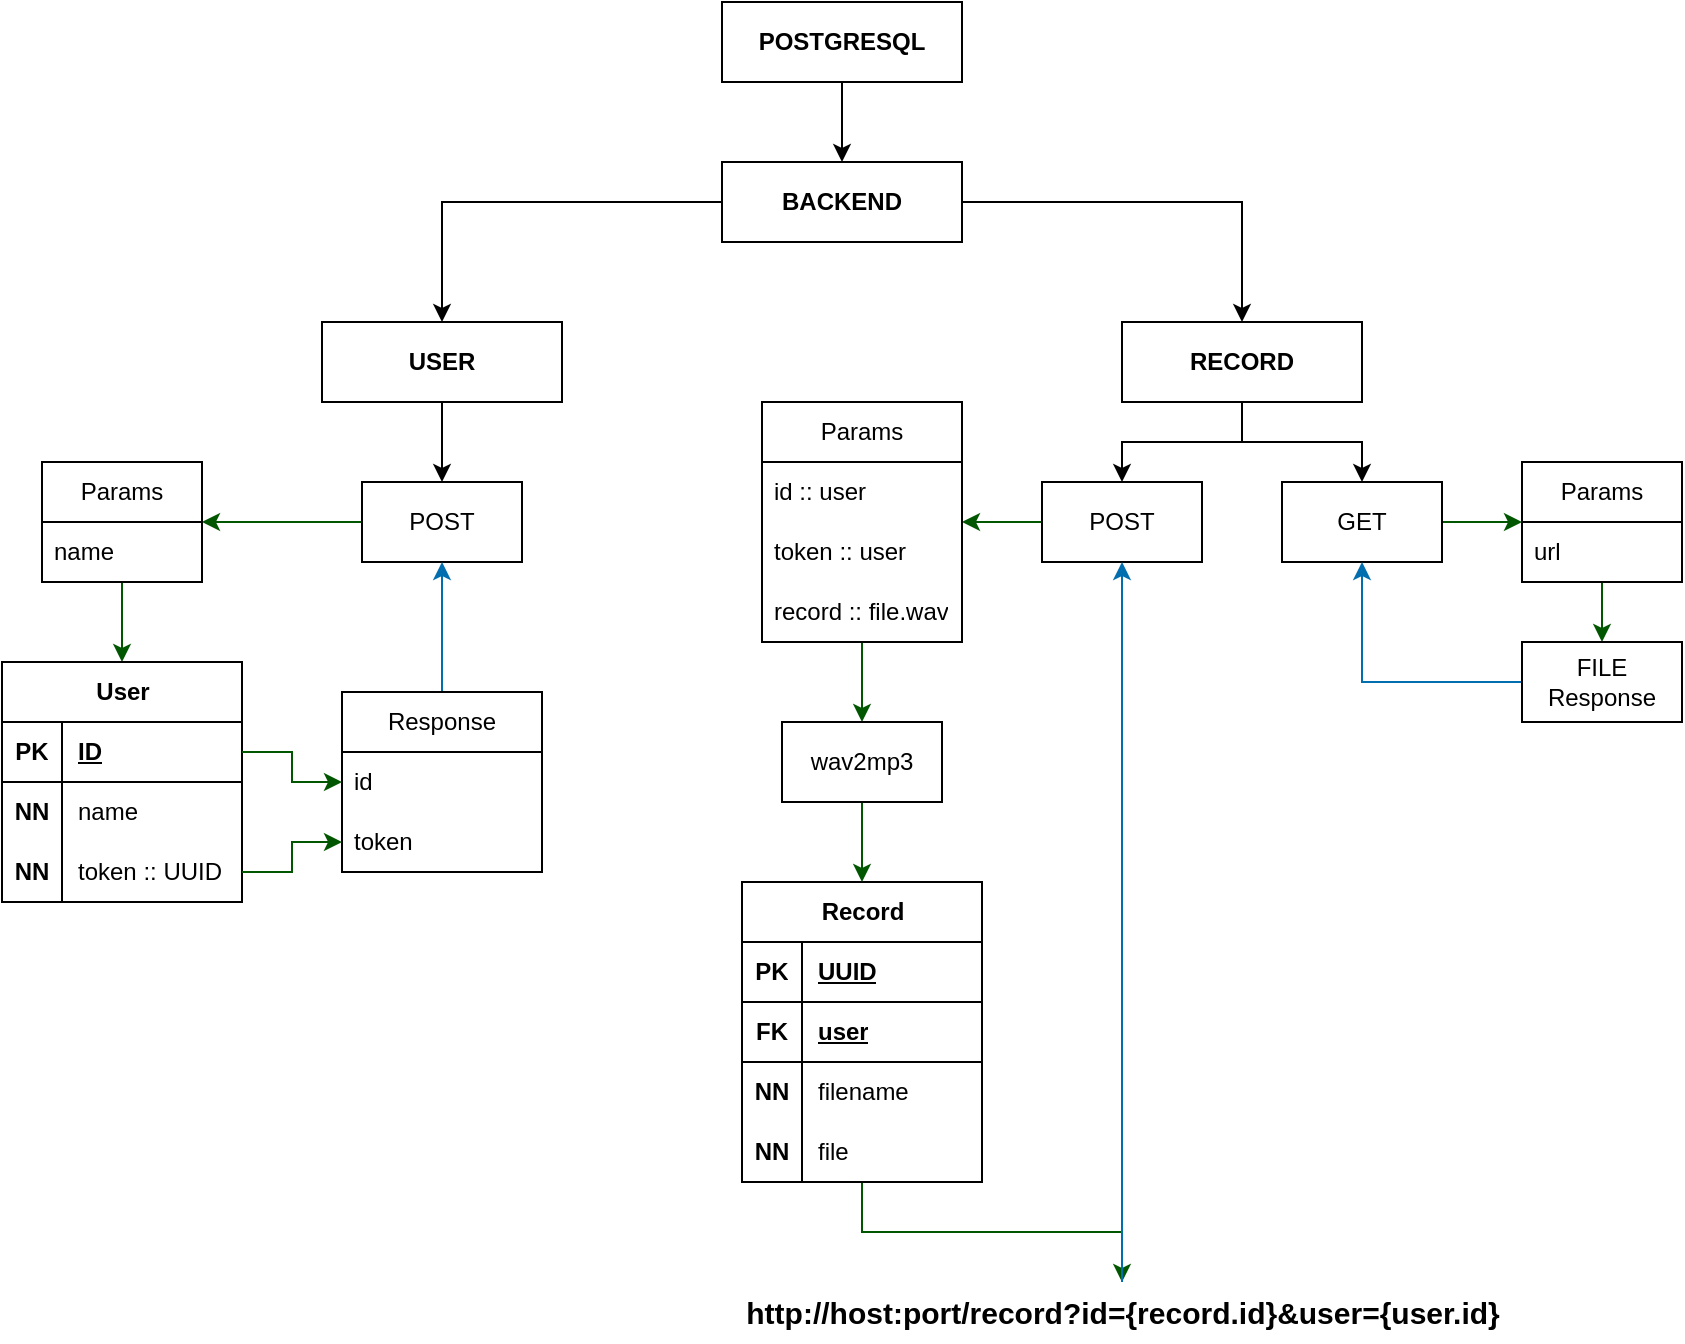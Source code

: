 <mxfile version="26.0.9">
  <diagram name="Task_2" id="V4diyX4PsXPwJts9v18G">
    <mxGraphModel dx="1386" dy="838" grid="1" gridSize="10" guides="1" tooltips="1" connect="1" arrows="1" fold="1" page="1" pageScale="1" pageWidth="850" pageHeight="1100" math="0" shadow="0">
      <root>
        <mxCell id="0" />
        <mxCell id="1" parent="0" />
        <mxCell id="3BhetM4kLEe1LD6u7qoi-3" value="" style="edgeStyle=orthogonalEdgeStyle;rounded=0;orthogonalLoop=1;jettySize=auto;html=1;" parent="1" source="3BhetM4kLEe1LD6u7qoi-1" target="3BhetM4kLEe1LD6u7qoi-2" edge="1">
          <mxGeometry relative="1" as="geometry" />
        </mxCell>
        <mxCell id="3BhetM4kLEe1LD6u7qoi-5" style="edgeStyle=orthogonalEdgeStyle;rounded=0;orthogonalLoop=1;jettySize=auto;html=1;" parent="1" source="3BhetM4kLEe1LD6u7qoi-1" target="3BhetM4kLEe1LD6u7qoi-4" edge="1">
          <mxGeometry relative="1" as="geometry" />
        </mxCell>
        <mxCell id="3BhetM4kLEe1LD6u7qoi-1" value="&lt;b&gt;BACKEND&lt;/b&gt;" style="whiteSpace=wrap;html=1;" parent="1" vertex="1">
          <mxGeometry x="360" y="240" width="120" height="40" as="geometry" />
        </mxCell>
        <mxCell id="3BhetM4kLEe1LD6u7qoi-7" value="" style="edgeStyle=orthogonalEdgeStyle;rounded=0;orthogonalLoop=1;jettySize=auto;html=1;" parent="1" source="3BhetM4kLEe1LD6u7qoi-2" target="3BhetM4kLEe1LD6u7qoi-6" edge="1">
          <mxGeometry relative="1" as="geometry" />
        </mxCell>
        <mxCell id="3BhetM4kLEe1LD6u7qoi-2" value="&lt;b&gt;USER&lt;/b&gt;" style="whiteSpace=wrap;html=1;" parent="1" vertex="1">
          <mxGeometry x="160" y="320" width="120" height="40" as="geometry" />
        </mxCell>
        <mxCell id="3BhetM4kLEe1LD6u7qoi-74" style="edgeStyle=orthogonalEdgeStyle;rounded=0;orthogonalLoop=1;jettySize=auto;html=1;" parent="1" source="3BhetM4kLEe1LD6u7qoi-4" target="3BhetM4kLEe1LD6u7qoi-36" edge="1">
          <mxGeometry relative="1" as="geometry" />
        </mxCell>
        <mxCell id="3BhetM4kLEe1LD6u7qoi-85" style="edgeStyle=orthogonalEdgeStyle;rounded=0;orthogonalLoop=1;jettySize=auto;html=1;" parent="1" source="3BhetM4kLEe1LD6u7qoi-4" target="3BhetM4kLEe1LD6u7qoi-75" edge="1">
          <mxGeometry relative="1" as="geometry" />
        </mxCell>
        <mxCell id="3BhetM4kLEe1LD6u7qoi-4" value="&lt;b&gt;RECORD&lt;/b&gt;" style="whiteSpace=wrap;html=1;" parent="1" vertex="1">
          <mxGeometry x="560" y="320" width="120" height="40" as="geometry" />
        </mxCell>
        <mxCell id="3BhetM4kLEe1LD6u7qoi-32" style="edgeStyle=orthogonalEdgeStyle;rounded=0;orthogonalLoop=1;jettySize=auto;html=1;fillColor=#008a00;strokeColor=#005700;" parent="1" source="3BhetM4kLEe1LD6u7qoi-6" target="3BhetM4kLEe1LD6u7qoi-8" edge="1">
          <mxGeometry relative="1" as="geometry" />
        </mxCell>
        <mxCell id="3BhetM4kLEe1LD6u7qoi-6" value="POST" style="whiteSpace=wrap;html=1;" parent="1" vertex="1">
          <mxGeometry x="180" y="400" width="80" height="40" as="geometry" />
        </mxCell>
        <mxCell id="3BhetM4kLEe1LD6u7qoi-28" style="edgeStyle=orthogonalEdgeStyle;rounded=0;orthogonalLoop=1;jettySize=auto;html=1;fillColor=#008a00;strokeColor=#005700;" parent="1" source="3BhetM4kLEe1LD6u7qoi-8" target="3BhetM4kLEe1LD6u7qoi-12" edge="1">
          <mxGeometry relative="1" as="geometry" />
        </mxCell>
        <mxCell id="3BhetM4kLEe1LD6u7qoi-8" value="Params" style="swimlane;fontStyle=0;childLayout=stackLayout;horizontal=1;startSize=30;horizontalStack=0;resizeParent=1;resizeParentMax=0;resizeLast=0;collapsible=1;marginBottom=0;whiteSpace=wrap;html=1;" parent="1" vertex="1">
          <mxGeometry x="20" y="390" width="80" height="60" as="geometry" />
        </mxCell>
        <mxCell id="3BhetM4kLEe1LD6u7qoi-9" value="name" style="text;strokeColor=none;fillColor=none;align=left;verticalAlign=middle;spacingLeft=4;spacingRight=4;overflow=hidden;points=[[0,0.5],[1,0.5]];portConstraint=eastwest;rotatable=0;whiteSpace=wrap;html=1;" parent="3BhetM4kLEe1LD6u7qoi-8" vertex="1">
          <mxGeometry y="30" width="80" height="30" as="geometry" />
        </mxCell>
        <mxCell id="3BhetM4kLEe1LD6u7qoi-12" value="User" style="shape=table;startSize=30;container=1;collapsible=1;childLayout=tableLayout;fixedRows=1;rowLines=0;fontStyle=1;align=center;resizeLast=1;html=1;" parent="1" vertex="1">
          <mxGeometry y="490" width="120" height="120" as="geometry" />
        </mxCell>
        <mxCell id="3BhetM4kLEe1LD6u7qoi-13" value="" style="shape=tableRow;horizontal=0;startSize=0;swimlaneHead=0;swimlaneBody=0;fillColor=none;collapsible=0;dropTarget=0;points=[[0,0.5],[1,0.5]];portConstraint=eastwest;top=0;left=0;right=0;bottom=1;" parent="3BhetM4kLEe1LD6u7qoi-12" vertex="1">
          <mxGeometry y="30" width="120" height="30" as="geometry" />
        </mxCell>
        <mxCell id="3BhetM4kLEe1LD6u7qoi-14" value="PK" style="shape=partialRectangle;connectable=0;fillColor=none;top=0;left=0;bottom=0;right=0;fontStyle=1;overflow=hidden;whiteSpace=wrap;html=1;" parent="3BhetM4kLEe1LD6u7qoi-13" vertex="1">
          <mxGeometry width="30" height="30" as="geometry">
            <mxRectangle width="30" height="30" as="alternateBounds" />
          </mxGeometry>
        </mxCell>
        <mxCell id="3BhetM4kLEe1LD6u7qoi-15" value="ID" style="shape=partialRectangle;connectable=0;fillColor=none;top=0;left=0;bottom=0;right=0;align=left;spacingLeft=6;fontStyle=5;overflow=hidden;whiteSpace=wrap;html=1;" parent="3BhetM4kLEe1LD6u7qoi-13" vertex="1">
          <mxGeometry x="30" width="90" height="30" as="geometry">
            <mxRectangle width="90" height="30" as="alternateBounds" />
          </mxGeometry>
        </mxCell>
        <mxCell id="3BhetM4kLEe1LD6u7qoi-16" value="" style="shape=tableRow;horizontal=0;startSize=0;swimlaneHead=0;swimlaneBody=0;fillColor=none;collapsible=0;dropTarget=0;points=[[0,0.5],[1,0.5]];portConstraint=eastwest;top=0;left=0;right=0;bottom=0;" parent="3BhetM4kLEe1LD6u7qoi-12" vertex="1">
          <mxGeometry y="60" width="120" height="30" as="geometry" />
        </mxCell>
        <mxCell id="3BhetM4kLEe1LD6u7qoi-17" value="&lt;b&gt;NN&lt;/b&gt;" style="shape=partialRectangle;connectable=0;fillColor=none;top=0;left=0;bottom=0;right=0;editable=1;overflow=hidden;whiteSpace=wrap;html=1;" parent="3BhetM4kLEe1LD6u7qoi-16" vertex="1">
          <mxGeometry width="30" height="30" as="geometry">
            <mxRectangle width="30" height="30" as="alternateBounds" />
          </mxGeometry>
        </mxCell>
        <mxCell id="3BhetM4kLEe1LD6u7qoi-18" value="name" style="shape=partialRectangle;connectable=0;fillColor=none;top=0;left=0;bottom=0;right=0;align=left;spacingLeft=6;overflow=hidden;whiteSpace=wrap;html=1;" parent="3BhetM4kLEe1LD6u7qoi-16" vertex="1">
          <mxGeometry x="30" width="90" height="30" as="geometry">
            <mxRectangle width="90" height="30" as="alternateBounds" />
          </mxGeometry>
        </mxCell>
        <mxCell id="3BhetM4kLEe1LD6u7qoi-19" value="" style="shape=tableRow;horizontal=0;startSize=0;swimlaneHead=0;swimlaneBody=0;fillColor=none;collapsible=0;dropTarget=0;points=[[0,0.5],[1,0.5]];portConstraint=eastwest;top=0;left=0;right=0;bottom=0;" parent="3BhetM4kLEe1LD6u7qoi-12" vertex="1">
          <mxGeometry y="90" width="120" height="30" as="geometry" />
        </mxCell>
        <mxCell id="3BhetM4kLEe1LD6u7qoi-20" value="&lt;b&gt;NN&lt;/b&gt;" style="shape=partialRectangle;connectable=0;fillColor=none;top=0;left=0;bottom=0;right=0;editable=1;overflow=hidden;whiteSpace=wrap;html=1;" parent="3BhetM4kLEe1LD6u7qoi-19" vertex="1">
          <mxGeometry width="30" height="30" as="geometry">
            <mxRectangle width="30" height="30" as="alternateBounds" />
          </mxGeometry>
        </mxCell>
        <mxCell id="3BhetM4kLEe1LD6u7qoi-21" value="token :: UUID" style="shape=partialRectangle;connectable=0;fillColor=none;top=0;left=0;bottom=0;right=0;align=left;spacingLeft=6;overflow=hidden;whiteSpace=wrap;html=1;" parent="3BhetM4kLEe1LD6u7qoi-19" vertex="1">
          <mxGeometry x="30" width="90" height="30" as="geometry">
            <mxRectangle width="90" height="30" as="alternateBounds" />
          </mxGeometry>
        </mxCell>
        <mxCell id="3BhetM4kLEe1LD6u7qoi-33" style="edgeStyle=orthogonalEdgeStyle;rounded=0;orthogonalLoop=1;jettySize=auto;html=1;fillColor=#1ba1e2;strokeColor=#006EAF;" parent="1" source="3BhetM4kLEe1LD6u7qoi-29" target="3BhetM4kLEe1LD6u7qoi-6" edge="1">
          <mxGeometry relative="1" as="geometry" />
        </mxCell>
        <mxCell id="3BhetM4kLEe1LD6u7qoi-29" value="Response" style="swimlane;fontStyle=0;childLayout=stackLayout;horizontal=1;startSize=30;horizontalStack=0;resizeParent=1;resizeParentMax=0;resizeLast=0;collapsible=1;marginBottom=0;whiteSpace=wrap;html=1;" parent="1" vertex="1">
          <mxGeometry x="170" y="505" width="100" height="90" as="geometry" />
        </mxCell>
        <mxCell id="3BhetM4kLEe1LD6u7qoi-30" value="id" style="text;strokeColor=none;fillColor=none;align=left;verticalAlign=middle;spacingLeft=4;spacingRight=4;overflow=hidden;points=[[0,0.5],[1,0.5]];portConstraint=eastwest;rotatable=0;whiteSpace=wrap;html=1;" parent="3BhetM4kLEe1LD6u7qoi-29" vertex="1">
          <mxGeometry y="30" width="100" height="30" as="geometry" />
        </mxCell>
        <mxCell id="3BhetM4kLEe1LD6u7qoi-31" value="token" style="text;strokeColor=none;fillColor=none;align=left;verticalAlign=middle;spacingLeft=4;spacingRight=4;overflow=hidden;points=[[0,0.5],[1,0.5]];portConstraint=eastwest;rotatable=0;whiteSpace=wrap;html=1;" parent="3BhetM4kLEe1LD6u7qoi-29" vertex="1">
          <mxGeometry y="60" width="100" height="30" as="geometry" />
        </mxCell>
        <mxCell id="3BhetM4kLEe1LD6u7qoi-34" style="edgeStyle=orthogonalEdgeStyle;rounded=0;orthogonalLoop=1;jettySize=auto;html=1;fillColor=#008a00;strokeColor=#005700;" parent="1" source="3BhetM4kLEe1LD6u7qoi-13" target="3BhetM4kLEe1LD6u7qoi-30" edge="1">
          <mxGeometry relative="1" as="geometry" />
        </mxCell>
        <mxCell id="3BhetM4kLEe1LD6u7qoi-35" style="edgeStyle=orthogonalEdgeStyle;rounded=0;orthogonalLoop=1;jettySize=auto;html=1;fillColor=#008a00;strokeColor=#005700;" parent="1" source="3BhetM4kLEe1LD6u7qoi-19" target="3BhetM4kLEe1LD6u7qoi-31" edge="1">
          <mxGeometry relative="1" as="geometry" />
        </mxCell>
        <mxCell id="3BhetM4kLEe1LD6u7qoi-44" style="edgeStyle=orthogonalEdgeStyle;rounded=0;orthogonalLoop=1;jettySize=auto;html=1;fillColor=#008a00;strokeColor=#005700;" parent="1" source="3BhetM4kLEe1LD6u7qoi-36" target="3BhetM4kLEe1LD6u7qoi-40" edge="1">
          <mxGeometry relative="1" as="geometry" />
        </mxCell>
        <mxCell id="3BhetM4kLEe1LD6u7qoi-36" value="POST" style="whiteSpace=wrap;html=1;" parent="1" vertex="1">
          <mxGeometry x="520" y="400" width="80" height="40" as="geometry" />
        </mxCell>
        <mxCell id="3BhetM4kLEe1LD6u7qoi-59" style="edgeStyle=orthogonalEdgeStyle;rounded=0;orthogonalLoop=1;jettySize=auto;html=1;fillColor=#008a00;strokeColor=#005700;" parent="1" source="3BhetM4kLEe1LD6u7qoi-40" target="3BhetM4kLEe1LD6u7qoi-58" edge="1">
          <mxGeometry relative="1" as="geometry" />
        </mxCell>
        <mxCell id="3BhetM4kLEe1LD6u7qoi-40" value="Params" style="swimlane;fontStyle=0;childLayout=stackLayout;horizontal=1;startSize=30;horizontalStack=0;resizeParent=1;resizeParentMax=0;resizeLast=0;collapsible=1;marginBottom=0;whiteSpace=wrap;html=1;" parent="1" vertex="1">
          <mxGeometry x="380" y="360" width="100" height="120" as="geometry" />
        </mxCell>
        <mxCell id="3BhetM4kLEe1LD6u7qoi-41" value="id :: user" style="text;strokeColor=none;fillColor=none;align=left;verticalAlign=middle;spacingLeft=4;spacingRight=4;overflow=hidden;points=[[0,0.5],[1,0.5]];portConstraint=eastwest;rotatable=0;whiteSpace=wrap;html=1;" parent="3BhetM4kLEe1LD6u7qoi-40" vertex="1">
          <mxGeometry y="30" width="100" height="30" as="geometry" />
        </mxCell>
        <mxCell id="3BhetM4kLEe1LD6u7qoi-42" value="token :: user" style="text;strokeColor=none;fillColor=none;align=left;verticalAlign=middle;spacingLeft=4;spacingRight=4;overflow=hidden;points=[[0,0.5],[1,0.5]];portConstraint=eastwest;rotatable=0;whiteSpace=wrap;html=1;" parent="3BhetM4kLEe1LD6u7qoi-40" vertex="1">
          <mxGeometry y="60" width="100" height="30" as="geometry" />
        </mxCell>
        <mxCell id="3BhetM4kLEe1LD6u7qoi-43" value="record :: file.wav" style="text;strokeColor=none;fillColor=none;align=left;verticalAlign=middle;spacingLeft=4;spacingRight=4;overflow=hidden;points=[[0,0.5],[1,0.5]];portConstraint=eastwest;rotatable=0;whiteSpace=wrap;html=1;" parent="3BhetM4kLEe1LD6u7qoi-40" vertex="1">
          <mxGeometry y="90" width="100" height="30" as="geometry" />
        </mxCell>
        <mxCell id="3BhetM4kLEe1LD6u7qoi-72" style="edgeStyle=orthogonalEdgeStyle;rounded=0;orthogonalLoop=1;jettySize=auto;html=1;fillColor=#008a00;strokeColor=#005700;" parent="1" source="3BhetM4kLEe1LD6u7qoi-45" target="3BhetM4kLEe1LD6u7qoi-68" edge="1">
          <mxGeometry relative="1" as="geometry" />
        </mxCell>
        <mxCell id="3BhetM4kLEe1LD6u7qoi-45" value="Record" style="shape=table;startSize=30;container=1;collapsible=1;childLayout=tableLayout;fixedRows=1;rowLines=0;fontStyle=1;align=center;resizeLast=1;html=1;" parent="1" vertex="1">
          <mxGeometry x="370" y="600" width="120" height="150" as="geometry" />
        </mxCell>
        <mxCell id="3BhetM4kLEe1LD6u7qoi-46" value="" style="shape=tableRow;horizontal=0;startSize=0;swimlaneHead=0;swimlaneBody=0;fillColor=none;collapsible=0;dropTarget=0;points=[[0,0.5],[1,0.5]];portConstraint=eastwest;top=0;left=0;right=0;bottom=1;" parent="3BhetM4kLEe1LD6u7qoi-45" vertex="1">
          <mxGeometry y="30" width="120" height="30" as="geometry" />
        </mxCell>
        <mxCell id="3BhetM4kLEe1LD6u7qoi-47" value="PK" style="shape=partialRectangle;connectable=0;fillColor=none;top=0;left=0;bottom=0;right=0;fontStyle=1;overflow=hidden;whiteSpace=wrap;html=1;" parent="3BhetM4kLEe1LD6u7qoi-46" vertex="1">
          <mxGeometry width="30" height="30" as="geometry">
            <mxRectangle width="30" height="30" as="alternateBounds" />
          </mxGeometry>
        </mxCell>
        <mxCell id="3BhetM4kLEe1LD6u7qoi-48" value="UUID" style="shape=partialRectangle;connectable=0;fillColor=none;top=0;left=0;bottom=0;right=0;align=left;spacingLeft=6;fontStyle=5;overflow=hidden;whiteSpace=wrap;html=1;" parent="3BhetM4kLEe1LD6u7qoi-46" vertex="1">
          <mxGeometry x="30" width="90" height="30" as="geometry">
            <mxRectangle width="90" height="30" as="alternateBounds" />
          </mxGeometry>
        </mxCell>
        <mxCell id="3BhetM4kLEe1LD6u7qoi-55" style="shape=tableRow;horizontal=0;startSize=0;swimlaneHead=0;swimlaneBody=0;fillColor=none;collapsible=0;dropTarget=0;points=[[0,0.5],[1,0.5]];portConstraint=eastwest;top=0;left=0;right=0;bottom=1;" parent="3BhetM4kLEe1LD6u7qoi-45" vertex="1">
          <mxGeometry y="60" width="120" height="30" as="geometry" />
        </mxCell>
        <mxCell id="3BhetM4kLEe1LD6u7qoi-56" value="FK" style="shape=partialRectangle;connectable=0;fillColor=none;top=0;left=0;bottom=0;right=0;fontStyle=1;overflow=hidden;whiteSpace=wrap;html=1;" parent="3BhetM4kLEe1LD6u7qoi-55" vertex="1">
          <mxGeometry width="30" height="30" as="geometry">
            <mxRectangle width="30" height="30" as="alternateBounds" />
          </mxGeometry>
        </mxCell>
        <mxCell id="3BhetM4kLEe1LD6u7qoi-57" value="user" style="shape=partialRectangle;connectable=0;fillColor=none;top=0;left=0;bottom=0;right=0;align=left;spacingLeft=6;fontStyle=5;overflow=hidden;whiteSpace=wrap;html=1;" parent="3BhetM4kLEe1LD6u7qoi-55" vertex="1">
          <mxGeometry x="30" width="90" height="30" as="geometry">
            <mxRectangle width="90" height="30" as="alternateBounds" />
          </mxGeometry>
        </mxCell>
        <mxCell id="3BhetM4kLEe1LD6u7qoi-49" value="" style="shape=tableRow;horizontal=0;startSize=0;swimlaneHead=0;swimlaneBody=0;fillColor=none;collapsible=0;dropTarget=0;points=[[0,0.5],[1,0.5]];portConstraint=eastwest;top=0;left=0;right=0;bottom=0;" parent="3BhetM4kLEe1LD6u7qoi-45" vertex="1">
          <mxGeometry y="90" width="120" height="30" as="geometry" />
        </mxCell>
        <mxCell id="3BhetM4kLEe1LD6u7qoi-50" value="&lt;b&gt;NN&lt;/b&gt;" style="shape=partialRectangle;connectable=0;fillColor=none;top=0;left=0;bottom=0;right=0;editable=1;overflow=hidden;whiteSpace=wrap;html=1;" parent="3BhetM4kLEe1LD6u7qoi-49" vertex="1">
          <mxGeometry width="30" height="30" as="geometry">
            <mxRectangle width="30" height="30" as="alternateBounds" />
          </mxGeometry>
        </mxCell>
        <mxCell id="3BhetM4kLEe1LD6u7qoi-51" value="filename" style="shape=partialRectangle;connectable=0;fillColor=none;top=0;left=0;bottom=0;right=0;align=left;spacingLeft=6;overflow=hidden;whiteSpace=wrap;html=1;" parent="3BhetM4kLEe1LD6u7qoi-49" vertex="1">
          <mxGeometry x="30" width="90" height="30" as="geometry">
            <mxRectangle width="90" height="30" as="alternateBounds" />
          </mxGeometry>
        </mxCell>
        <mxCell id="3BhetM4kLEe1LD6u7qoi-90" style="shape=tableRow;horizontal=0;startSize=0;swimlaneHead=0;swimlaneBody=0;fillColor=none;collapsible=0;dropTarget=0;points=[[0,0.5],[1,0.5]];portConstraint=eastwest;top=0;left=0;right=0;bottom=0;" parent="3BhetM4kLEe1LD6u7qoi-45" vertex="1">
          <mxGeometry y="120" width="120" height="30" as="geometry" />
        </mxCell>
        <mxCell id="3BhetM4kLEe1LD6u7qoi-91" value="&lt;b&gt;NN&lt;/b&gt;" style="shape=partialRectangle;connectable=0;fillColor=none;top=0;left=0;bottom=0;right=0;editable=1;overflow=hidden;whiteSpace=wrap;html=1;" parent="3BhetM4kLEe1LD6u7qoi-90" vertex="1">
          <mxGeometry width="30" height="30" as="geometry">
            <mxRectangle width="30" height="30" as="alternateBounds" />
          </mxGeometry>
        </mxCell>
        <mxCell id="3BhetM4kLEe1LD6u7qoi-92" value="file" style="shape=partialRectangle;connectable=0;fillColor=none;top=0;left=0;bottom=0;right=0;align=left;spacingLeft=6;overflow=hidden;whiteSpace=wrap;html=1;" parent="3BhetM4kLEe1LD6u7qoi-90" vertex="1">
          <mxGeometry x="30" width="90" height="30" as="geometry">
            <mxRectangle width="90" height="30" as="alternateBounds" />
          </mxGeometry>
        </mxCell>
        <mxCell id="3BhetM4kLEe1LD6u7qoi-60" style="edgeStyle=orthogonalEdgeStyle;rounded=0;orthogonalLoop=1;jettySize=auto;html=1;fillColor=#008a00;strokeColor=#005700;" parent="1" source="3BhetM4kLEe1LD6u7qoi-58" target="3BhetM4kLEe1LD6u7qoi-45" edge="1">
          <mxGeometry relative="1" as="geometry" />
        </mxCell>
        <mxCell id="3BhetM4kLEe1LD6u7qoi-58" value="wav2mp3" style="whiteSpace=wrap;html=1;" parent="1" vertex="1">
          <mxGeometry x="390" y="520" width="80" height="40" as="geometry" />
        </mxCell>
        <mxCell id="3BhetM4kLEe1LD6u7qoi-73" style="edgeStyle=orthogonalEdgeStyle;rounded=0;orthogonalLoop=1;jettySize=auto;html=1;fillColor=#1ba1e2;strokeColor=#006EAF;" parent="1" source="3BhetM4kLEe1LD6u7qoi-68" target="3BhetM4kLEe1LD6u7qoi-36" edge="1">
          <mxGeometry relative="1" as="geometry" />
        </mxCell>
        <mxCell id="3BhetM4kLEe1LD6u7qoi-68" value="&lt;b&gt;&lt;font style=&quot;font-size: 15px;&quot;&gt;http://host:port/record?id={record.id}&amp;amp;user={user.id}&lt;/font&gt;&lt;/b&gt;" style="text;html=1;align=center;verticalAlign=middle;resizable=0;points=[];autosize=1;strokeColor=none;fillColor=none;" parent="1" vertex="1">
          <mxGeometry x="360" y="800" width="400" height="30" as="geometry" />
        </mxCell>
        <mxCell id="3BhetM4kLEe1LD6u7qoi-86" style="edgeStyle=orthogonalEdgeStyle;rounded=0;orthogonalLoop=1;jettySize=auto;html=1;fillColor=#008a00;strokeColor=#005700;" parent="1" source="3BhetM4kLEe1LD6u7qoi-75" target="3BhetM4kLEe1LD6u7qoi-77" edge="1">
          <mxGeometry relative="1" as="geometry" />
        </mxCell>
        <mxCell id="3BhetM4kLEe1LD6u7qoi-75" value="GET" style="whiteSpace=wrap;html=1;" parent="1" vertex="1">
          <mxGeometry x="640" y="400" width="80" height="40" as="geometry" />
        </mxCell>
        <mxCell id="3BhetM4kLEe1LD6u7qoi-83" value="" style="edgeStyle=orthogonalEdgeStyle;rounded=0;orthogonalLoop=1;jettySize=auto;html=1;fillColor=#008a00;strokeColor=#005700;" parent="1" source="3BhetM4kLEe1LD6u7qoi-77" target="3BhetM4kLEe1LD6u7qoi-82" edge="1">
          <mxGeometry relative="1" as="geometry" />
        </mxCell>
        <mxCell id="3BhetM4kLEe1LD6u7qoi-77" value="Params" style="swimlane;fontStyle=0;childLayout=stackLayout;horizontal=1;startSize=30;horizontalStack=0;resizeParent=1;resizeParentMax=0;resizeLast=0;collapsible=1;marginBottom=0;whiteSpace=wrap;html=1;" parent="1" vertex="1">
          <mxGeometry x="760" y="390" width="80" height="60" as="geometry" />
        </mxCell>
        <mxCell id="3BhetM4kLEe1LD6u7qoi-78" value="url" style="text;strokeColor=none;fillColor=none;align=left;verticalAlign=middle;spacingLeft=4;spacingRight=4;overflow=hidden;points=[[0,0.5],[1,0.5]];portConstraint=eastwest;rotatable=0;whiteSpace=wrap;html=1;" parent="3BhetM4kLEe1LD6u7qoi-77" vertex="1">
          <mxGeometry y="30" width="80" height="30" as="geometry" />
        </mxCell>
        <mxCell id="3BhetM4kLEe1LD6u7qoi-89" style="edgeStyle=orthogonalEdgeStyle;rounded=0;orthogonalLoop=1;jettySize=auto;html=1;fillColor=#1ba1e2;strokeColor=#006EAF;" parent="1" source="3BhetM4kLEe1LD6u7qoi-82" target="3BhetM4kLEe1LD6u7qoi-75" edge="1">
          <mxGeometry relative="1" as="geometry" />
        </mxCell>
        <mxCell id="3BhetM4kLEe1LD6u7qoi-82" value="FILE&lt;div&gt;&lt;span style=&quot;background-color: transparent; color: light-dark(rgb(0, 0, 0), rgb(255, 255, 255));&quot;&gt;Response&lt;/span&gt;&lt;/div&gt;" style="whiteSpace=wrap;html=1;fontStyle=0;startSize=30;" parent="1" vertex="1">
          <mxGeometry x="760" y="480" width="80" height="40" as="geometry" />
        </mxCell>
        <mxCell id="3BhetM4kLEe1LD6u7qoi-96" style="edgeStyle=orthogonalEdgeStyle;rounded=0;orthogonalLoop=1;jettySize=auto;html=1;" parent="1" source="3BhetM4kLEe1LD6u7qoi-95" target="3BhetM4kLEe1LD6u7qoi-1" edge="1">
          <mxGeometry relative="1" as="geometry" />
        </mxCell>
        <mxCell id="3BhetM4kLEe1LD6u7qoi-95" value="&lt;b&gt;POSTGRESQL&lt;/b&gt;" style="whiteSpace=wrap;html=1;" parent="1" vertex="1">
          <mxGeometry x="360" y="160" width="120" height="40" as="geometry" />
        </mxCell>
      </root>
    </mxGraphModel>
  </diagram>
</mxfile>
